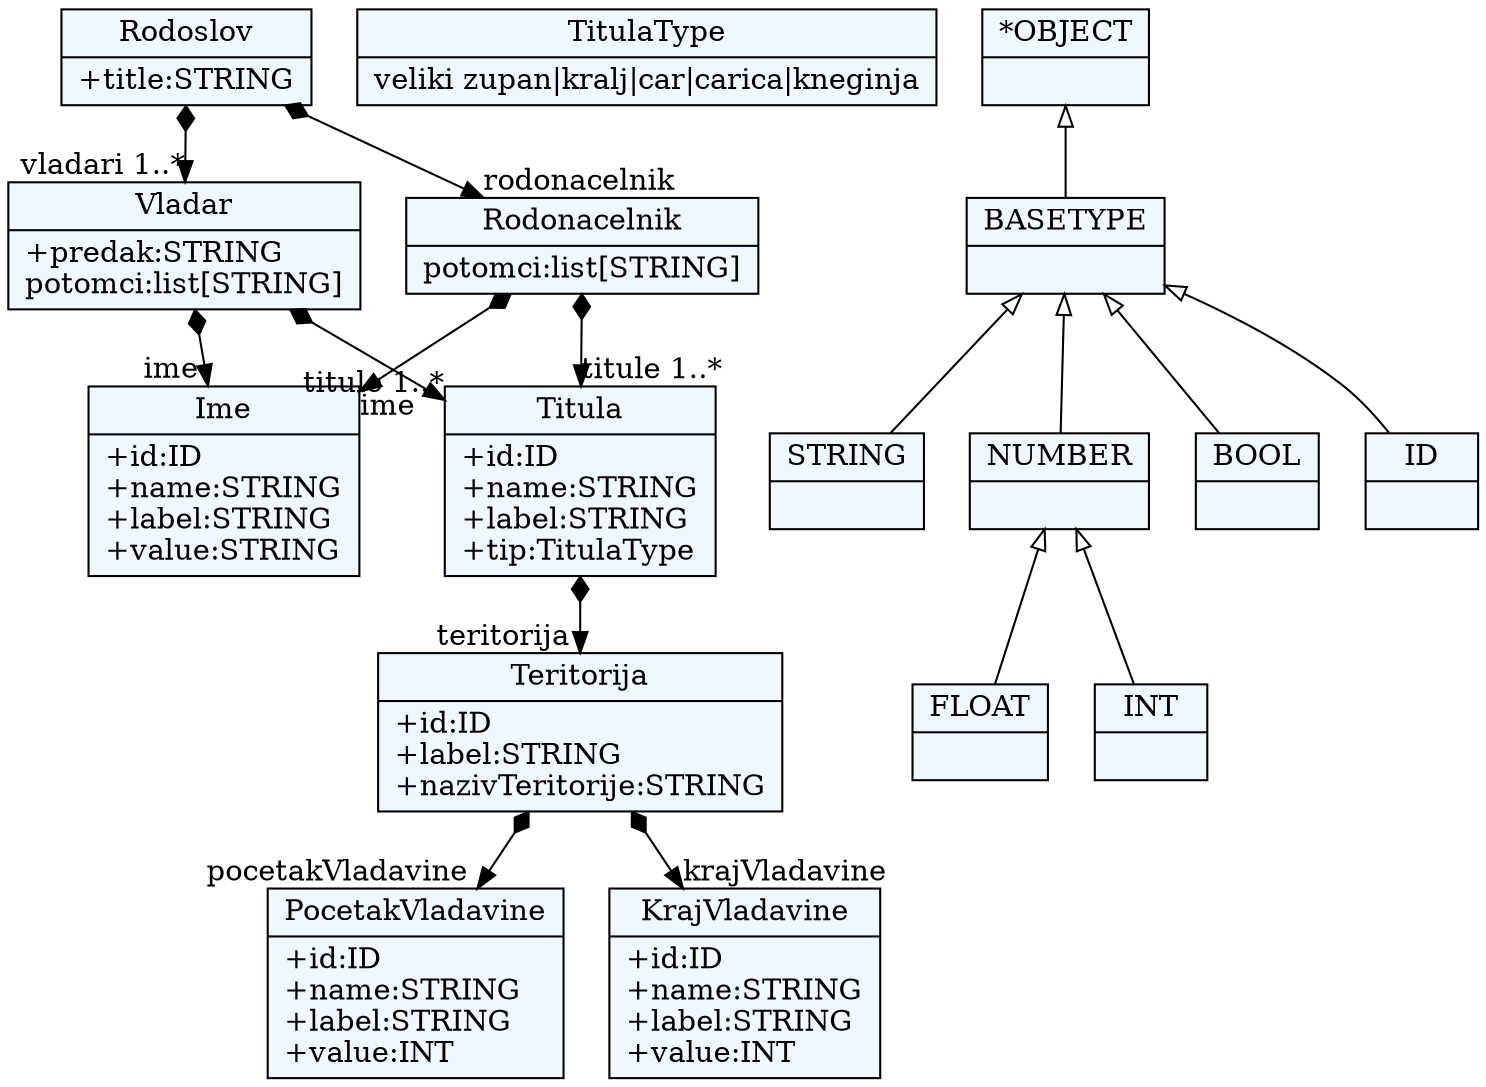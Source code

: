 
    digraph xtext {
    fontname = "Bitstream Vera Sans"
    fontsize = 8
    node[
        shape=record,
        style=filled,
        fillcolor=aliceblue
    ]
    nodesep = 0.3
    edge[dir=black,arrowtail=empty]


1650389124536 -> 1650389115096[arrowtail=diamond, dir=both, headlabel="ime "]
1650389124536 -> 1650389139640[arrowtail=diamond, dir=both, headlabel="titule 1..*"]
1650389124536[ label="{Vladar|+predak:STRING\lpotomci:list[STRING]\l}"]

1650389139640 -> 1650389143416[arrowtail=diamond, dir=both, headlabel="teritorija "]
1650389139640[ label="{Titula|+id:ID\l+name:STRING\l+label:STRING\l+tip:TitulaType\l}"]

1650389114152[ label="{PocetakVladavine|+id:ID\l+name:STRING\l+label:STRING\l+value:INT\l}"]

1650389126424[ label="{KrajVladavine|+id:ID\l+name:STRING\l+label:STRING\l+value:INT\l}"]

1650389136808 -> 1650389128312[arrowtail=diamond, dir=both, headlabel="rodonacelnik "]
1650389136808 -> 1650389124536[arrowtail=diamond, dir=both, headlabel="vladari 1..*"]
1650389136808[ label="{Rodoslov|+title:STRING\l}"]

1650389115096[ label="{Ime|+id:ID\l+name:STRING\l+label:STRING\l+value:STRING\l}"]

1650389111320[ label="{TitulaType|veliki zupan\|kralj\|car\|carica\|kneginja}"]

1650389143416 -> 1650389114152[arrowtail=diamond, dir=both, headlabel="pocetakVladavine "]
1650389143416 -> 1650389126424[arrowtail=diamond, dir=both, headlabel="krajVladavine "]
1650389143416[ label="{Teritorija|+id:ID\l+label:STRING\l+nazivTeritorije:STRING\l}"]

1650389128312 -> 1650389115096[arrowtail=diamond, dir=both, headlabel="ime "]
1650389128312 -> 1650389139640[arrowtail=diamond, dir=both, headlabel="titule 1..*"]
1650389128312[ label="{Rodonacelnik|potomci:list[STRING]\l}"]

1650389219880[ label="{STRING|}"]

1650389238760[ label="{FLOAT|}"]

1650389230264[ label="{INT|}"]

1650389231208[ label="{NUMBER|}"]
1650389231208 -> 1650389238760 [dir=back]
1650389231208 -> 1650389230264 [dir=back]

1650389220824[ label="{BOOL|}"]

1650389235928[ label="{BASETYPE|}"]
1650389235928 -> 1650389231208 [dir=back]
1650389235928 -> 1650389220824 [dir=back]
1650389235928 -> 1650389224600 [dir=back]
1650389235928 -> 1650389219880 [dir=back]

1650389224600[ label="{ID|}"]

1650389109432[ label="{*OBJECT|}"]
1650389109432 -> 1650389235928 [dir=back]


}
